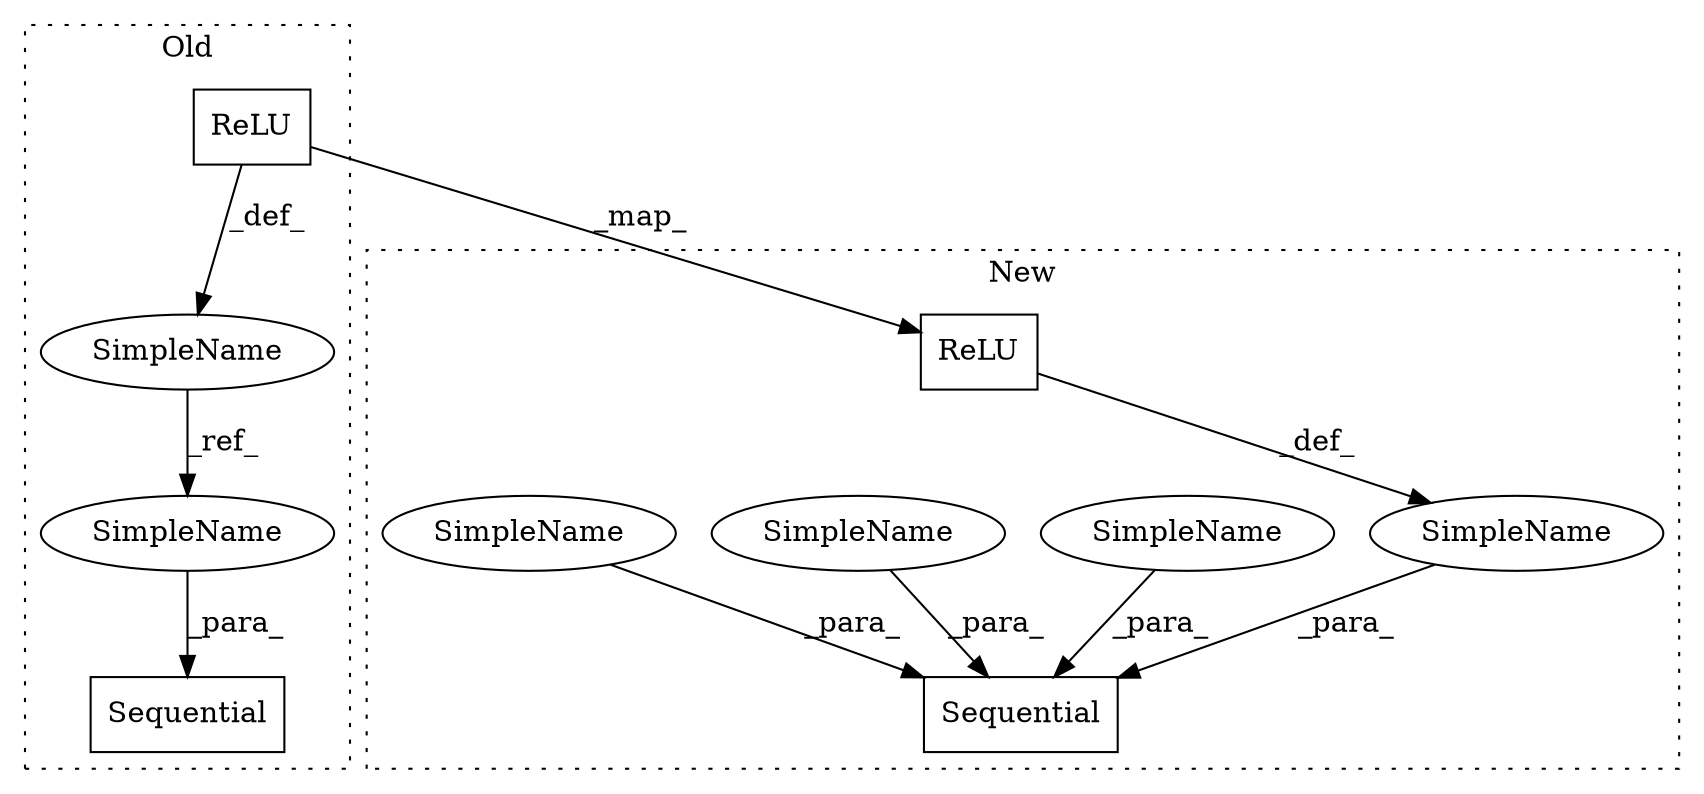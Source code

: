 digraph G {
subgraph cluster0 {
1 [label="ReLU" a="32" s="751,760" l="5,1" shape="box"];
5 [label="SimpleName" a="42" s="613" l="10" shape="ellipse"];
6 [label="Sequential" a="32" s="901,922" l="11,1" shape="box"];
10 [label="SimpleName" a="42" s="912" l="10" shape="ellipse"];
label = "Old";
style="dotted";
}
subgraph cluster1 {
2 [label="ReLU" a="32" s="848,857" l="5,1" shape="box"];
3 [label="SimpleName" a="42" s="" l="" shape="ellipse"];
4 [label="Sequential" a="32" s="720,966" l="11,1" shape="box"];
7 [label="SimpleName" a="42" s="" l="" shape="ellipse"];
8 [label="SimpleName" a="42" s="" l="" shape="ellipse"];
9 [label="SimpleName" a="42" s="" l="" shape="ellipse"];
label = "New";
style="dotted";
}
1 -> 5 [label="_def_"];
1 -> 2 [label="_map_"];
2 -> 3 [label="_def_"];
3 -> 4 [label="_para_"];
5 -> 10 [label="_ref_"];
7 -> 4 [label="_para_"];
8 -> 4 [label="_para_"];
9 -> 4 [label="_para_"];
10 -> 6 [label="_para_"];
}